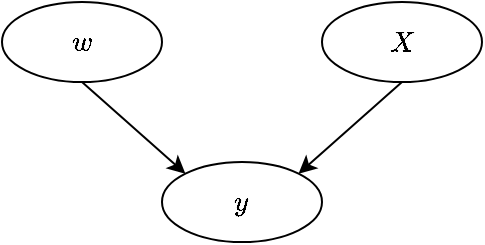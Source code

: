 <mxfile version="14.6.13" type="device"><diagram id="CLeRPLAPnSjFp9lHOVEX" name="Page-1"><mxGraphModel dx="1102" dy="552" grid="1" gridSize="10" guides="1" tooltips="1" connect="1" arrows="1" fold="1" page="1" pageScale="1" pageWidth="850" pageHeight="1100" math="1" shadow="0"><root><mxCell id="0"/><mxCell id="1" parent="0"/><mxCell id="7hsUFm-44SMHUJS4AKHp-1" value="$$w$$" style="ellipse;whiteSpace=wrap;html=1;" vertex="1" parent="1"><mxGeometry x="120" y="80" width="80" height="40" as="geometry"/></mxCell><mxCell id="7hsUFm-44SMHUJS4AKHp-3" value="$$y$$" style="ellipse;whiteSpace=wrap;html=1;" vertex="1" parent="1"><mxGeometry x="200" y="160" width="80" height="40" as="geometry"/></mxCell><mxCell id="7hsUFm-44SMHUJS4AKHp-5" value="" style="endArrow=classic;html=1;entryX=1;entryY=0;entryDx=0;entryDy=0;exitX=0.5;exitY=1;exitDx=0;exitDy=0;" edge="1" parent="1" source="7hsUFm-44SMHUJS4AKHp-10" target="7hsUFm-44SMHUJS4AKHp-3"><mxGeometry width="50" height="50" relative="1" as="geometry"><mxPoint x="560" y="170" as="sourcePoint"/><mxPoint x="330" y="260" as="targetPoint"/></mxGeometry></mxCell><mxCell id="7hsUFm-44SMHUJS4AKHp-6" value="" style="endArrow=classic;html=1;entryX=0;entryY=0;entryDx=0;entryDy=0;exitX=0.5;exitY=1;exitDx=0;exitDy=0;" edge="1" parent="1" source="7hsUFm-44SMHUJS4AKHp-1" target="7hsUFm-44SMHUJS4AKHp-3"><mxGeometry width="50" height="50" relative="1" as="geometry"><mxPoint x="310" y="160" as="sourcePoint"/><mxPoint x="330" y="260" as="targetPoint"/></mxGeometry></mxCell><mxCell id="7hsUFm-44SMHUJS4AKHp-10" value="$$X$$" style="ellipse;whiteSpace=wrap;html=1;" vertex="1" parent="1"><mxGeometry x="280" y="80" width="80" height="40" as="geometry"/></mxCell></root></mxGraphModel></diagram></mxfile>
